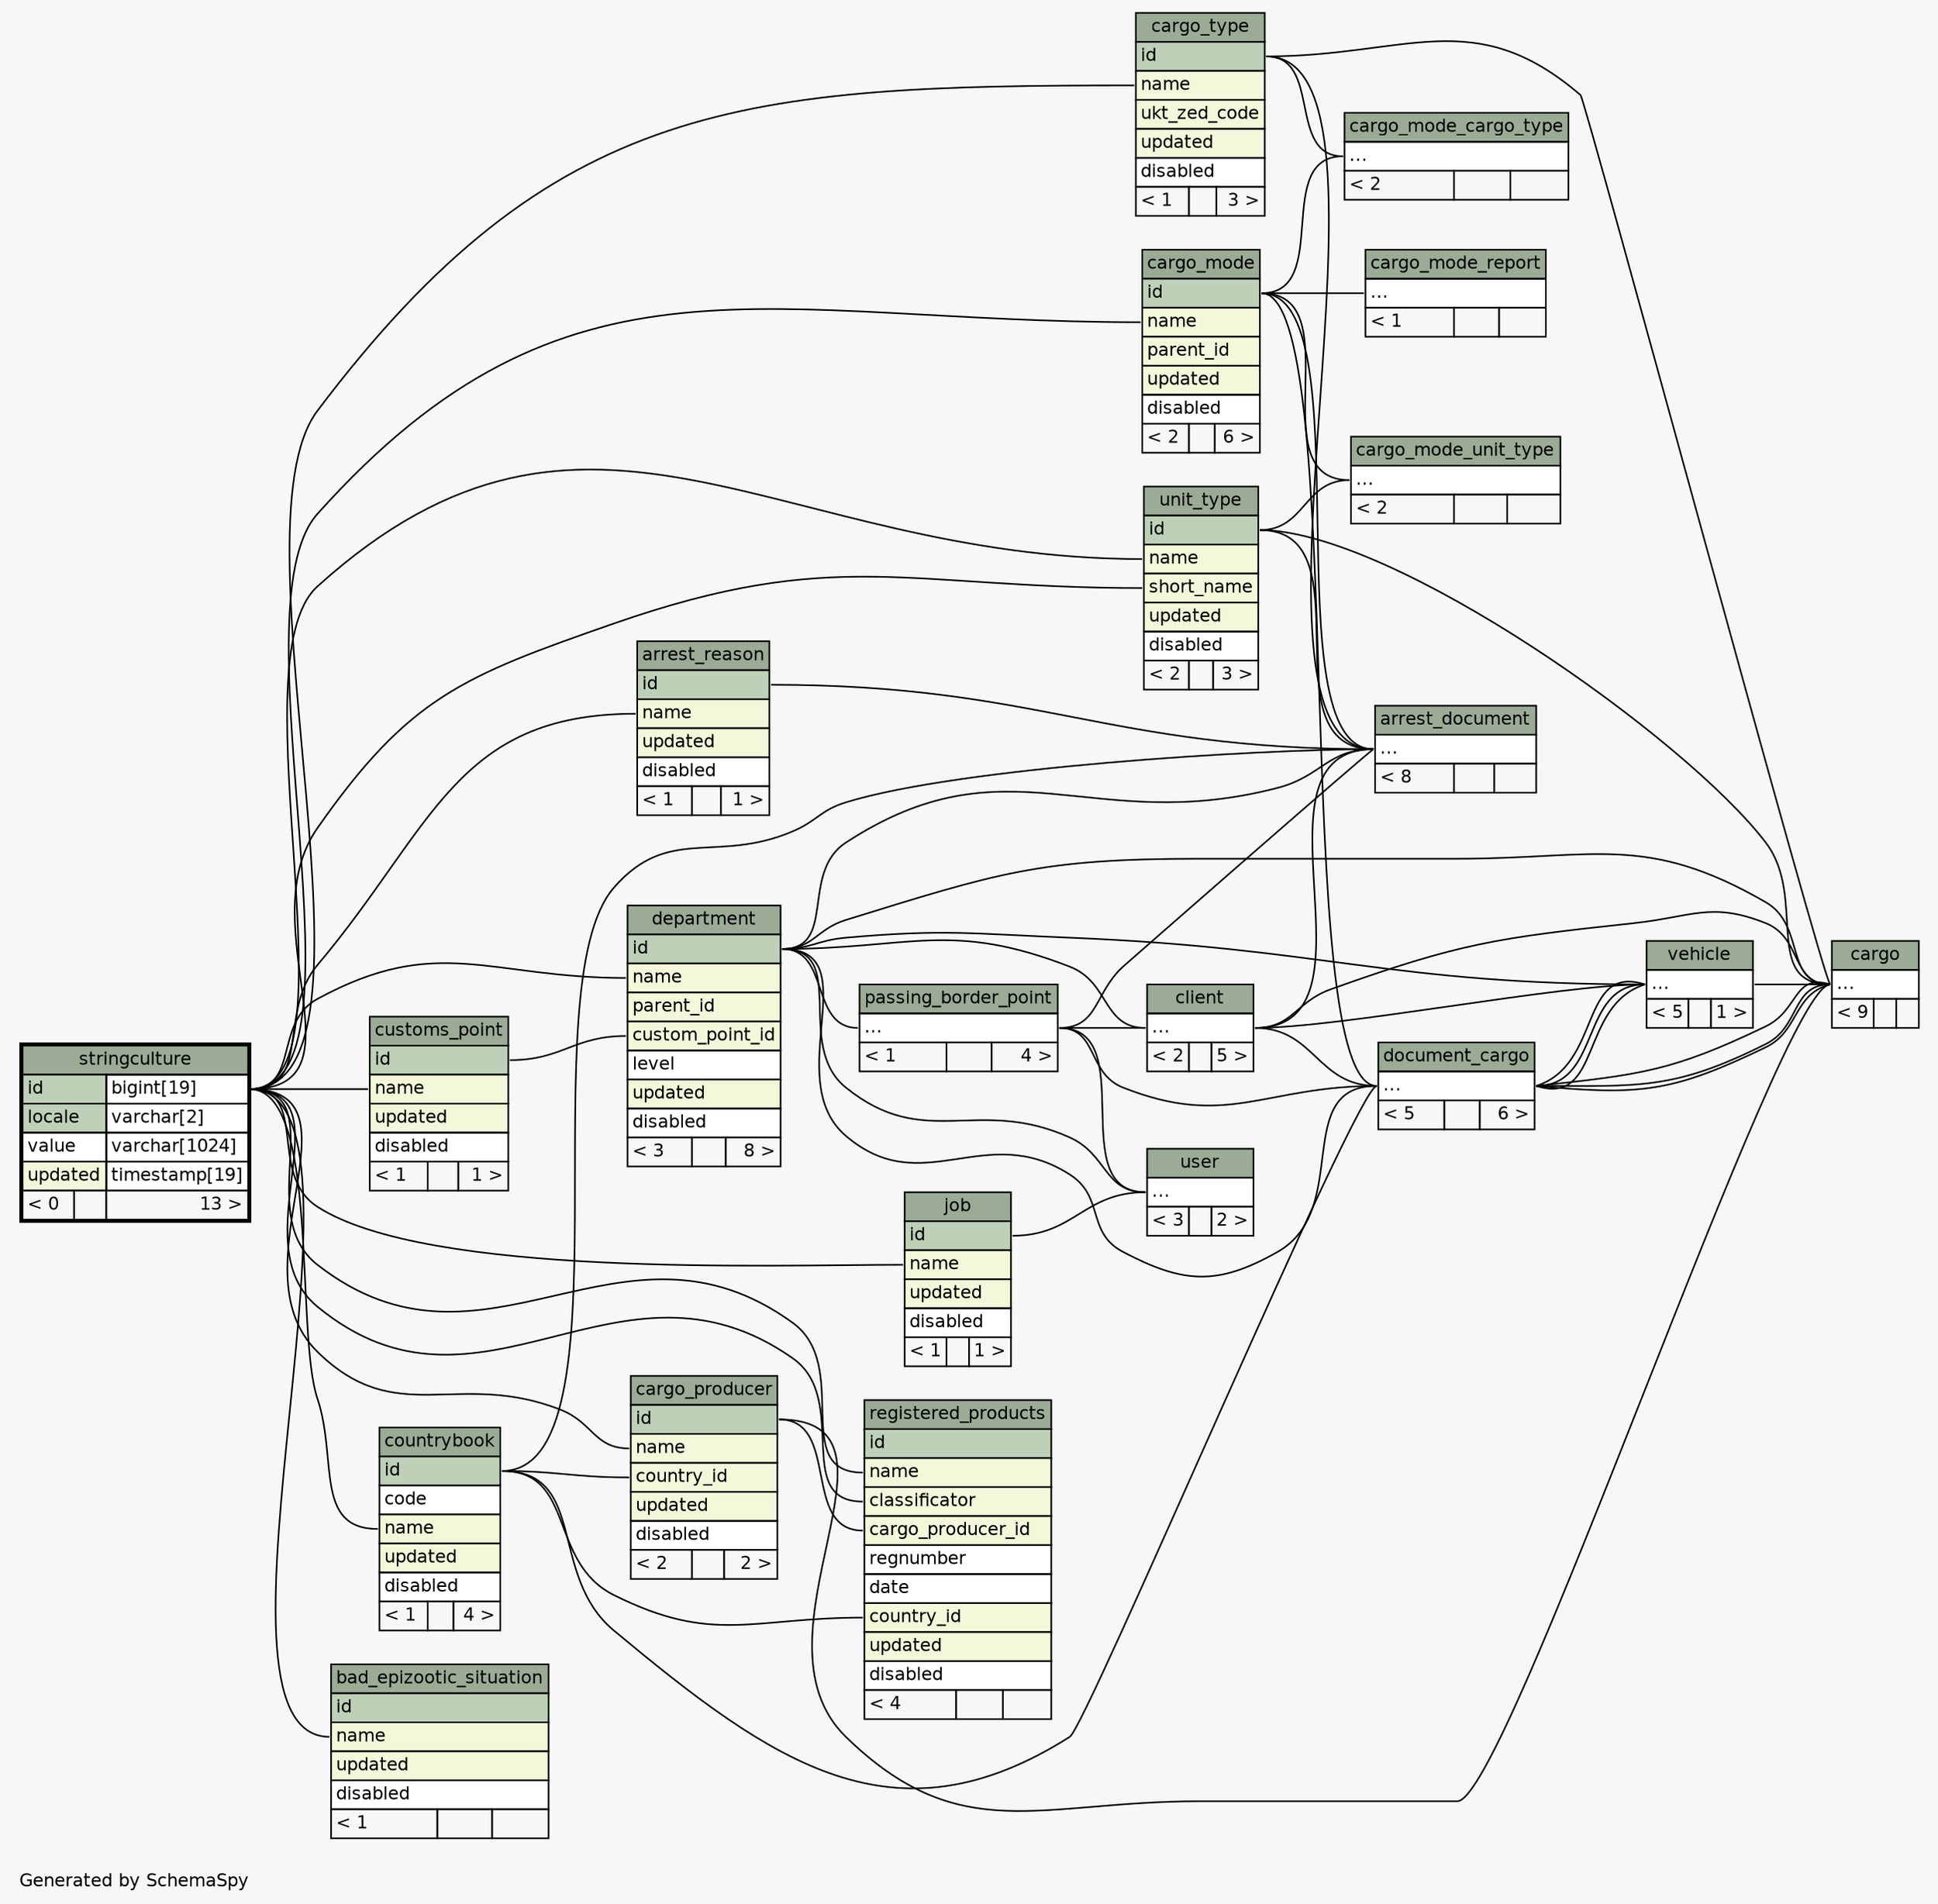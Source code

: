 // dot 2.26.3 on Windows Vista 6.0
// SchemaSpy rev 514
digraph "twoDegreesRelationshipsDiagram" {
  graph [
    rankdir="RL"
    bgcolor="#f7f7f7"
    label="\nGenerated by SchemaSpy"
    labeljust="l"
    nodesep="0.18"
    ranksep="0.46"
    fontname="Helvetica"
    fontsize="11"
  ];
  node [
    fontname="Helvetica"
    fontsize="11"
    shape="plaintext"
  ];
  edge [
    arrowsize="0.8"
  ];
  "arrest_document":"elipses":w -> "arrest_reason":"id":e [arrowhead=none arrowtail=crowodot];
  "arrest_document":"elipses":w -> "cargo_mode":"id":e [arrowhead=none arrowtail=crowodot];
  "arrest_document":"elipses":w -> "countrybook":"id":e [arrowhead=none arrowtail=crowodot];
  "arrest_document":"elipses":w -> "cargo_type":"id":e [arrowhead=none arrowtail=crowodot];
  "arrest_document":"elipses":w -> "client":"elipses":e [arrowhead=none arrowtail=crowodot];
  "arrest_document":"elipses":w -> "department":"id":e [arrowhead=none arrowtail=crowodot];
  "arrest_document":"elipses":w -> "passing_border_point":"elipses":e [arrowhead=none arrowtail=crowodot];
  "arrest_document":"elipses":w -> "unit_type":"id":e [arrowhead=none arrowtail=crowodot];
  "arrest_reason":"name":w -> "stringculture":"id.type":e [arrowhead=none arrowtail=crowodot];
  "bad_epizootic_situation":"name":w -> "stringculture":"id.type":e [arrowhead=none arrowtail=crowodot];
  "cargo":"elipses":w -> "cargo_producer":"id":e [arrowhead=none arrowtail=crowodot];
  "cargo":"elipses":w -> "cargo_type":"id":e [arrowhead=none arrowtail=crowodot];
  "cargo":"elipses":w -> "client":"elipses":e [arrowhead=none arrowtail=crowodot];
  "cargo":"elipses":w -> "document_cargo":"elipses":e [arrowhead=none arrowtail=crowodot];
  "cargo":"elipses":w -> "department":"id":e [arrowhead=none arrowtail=crowodot];
  "cargo":"elipses":w -> "document_cargo":"elipses":e [arrowhead=none arrowtail=crowodot];
  "cargo":"elipses":w -> "document_cargo":"elipses":e [arrowhead=none arrowtail=crowodot];
  "cargo":"elipses":w -> "unit_type":"id":e [arrowhead=none arrowtail=crowodot];
  "cargo":"elipses":w -> "vehicle":"elipses":e [arrowhead=none arrowtail=crowodot];
  "cargo_mode":"name":w -> "stringculture":"id.type":e [arrowhead=none arrowtail=crowodot];
  "cargo_mode_cargo_type":"elipses":w -> "cargo_mode":"id":e [arrowhead=none arrowtail=crowodot];
  "cargo_mode_cargo_type":"elipses":w -> "cargo_type":"id":e [arrowhead=none arrowtail=crowodot];
  "cargo_mode_report":"elipses":w -> "cargo_mode":"id":e [arrowhead=none arrowtail=crowodot];
  "cargo_mode_unit_type":"elipses":w -> "cargo_mode":"id":e [arrowhead=none arrowtail=crowodot];
  "cargo_mode_unit_type":"elipses":w -> "unit_type":"id":e [arrowhead=none arrowtail=crowodot];
  "cargo_producer":"country_id":w -> "countrybook":"id":e [arrowhead=none arrowtail=crowodot];
  "cargo_producer":"name":w -> "stringculture":"id.type":e [arrowhead=none arrowtail=crowodot];
  "cargo_type":"name":w -> "stringculture":"id.type":e [arrowhead=none arrowtail=crowodot];
  "client":"elipses":w -> "department":"id":e [arrowhead=none arrowtail=crowodot];
  "client":"elipses":w -> "passing_border_point":"elipses":e [arrowhead=none arrowtail=crowodot];
  "countrybook":"name":w -> "stringculture":"id.type":e [arrowhead=none arrowtail=crowodot];
  "customs_point":"name":w -> "stringculture":"id.type":e [arrowhead=none arrowtail=crowodot];
  "department":"custom_point_id":w -> "customs_point":"id":e [arrowhead=none arrowtail=crowodot];
  "department":"name":w -> "stringculture":"id.type":e [arrowhead=none arrowtail=crowodot];
  "document_cargo":"elipses":w -> "cargo_mode":"id":e [arrowhead=none arrowtail=crowodot];
  "document_cargo":"elipses":w -> "countrybook":"id":e [arrowhead=none arrowtail=crowodot];
  "document_cargo":"elipses":w -> "client":"elipses":e [arrowhead=none arrowtail=crowodot];
  "document_cargo":"elipses":w -> "department":"id":e [arrowhead=none arrowtail=crowodot];
  "document_cargo":"elipses":w -> "passing_border_point":"elipses":e [arrowhead=none arrowtail=crowodot];
  "job":"name":w -> "stringculture":"id.type":e [arrowhead=none arrowtail=crowodot];
  "passing_border_point":"elipses":w -> "department":"id":e [arrowhead=none arrowtail=crowodot];
  "registered_products":"cargo_producer_id":w -> "cargo_producer":"id":e [arrowhead=none arrowtail=crowodot];
  "registered_products":"classificator":w -> "stringculture":"id.type":e [arrowhead=none arrowtail=crowodot];
  "registered_products":"country_id":w -> "countrybook":"id":e [arrowhead=none arrowtail=crowodot];
  "registered_products":"name":w -> "stringculture":"id.type":e [arrowhead=none arrowtail=crowodot];
  "unit_type":"name":w -> "stringculture":"id.type":e [arrowhead=none arrowtail=crowodot];
  "unit_type":"short_name":w -> "stringculture":"id.type":e [arrowhead=none arrowtail=crowodot];
  "user":"elipses":w -> "department":"id":e [arrowhead=none arrowtail=crowodot];
  "user":"elipses":w -> "job":"id":e [arrowhead=none arrowtail=crowodot];
  "user":"elipses":w -> "passing_border_point":"elipses":e [arrowhead=none arrowtail=crowodot];
  "vehicle":"elipses":w -> "client":"elipses":e [arrowhead=none arrowtail=crowodot];
  "vehicle":"elipses":w -> "document_cargo":"elipses":e [arrowhead=none arrowtail=crowodot];
  "vehicle":"elipses":w -> "department":"id":e [arrowhead=none arrowtail=crowodot];
  "vehicle":"elipses":w -> "document_cargo":"elipses":e [arrowhead=none arrowtail=crowodot];
  "vehicle":"elipses":w -> "document_cargo":"elipses":e [arrowhead=none arrowtail=crowodot];
  "arrest_document" [
    label=<
    <TABLE BORDER="0" CELLBORDER="1" CELLSPACING="0" BGCOLOR="#ffffff">
      <TR><TD COLSPAN="3" BGCOLOR="#9bab96" ALIGN="CENTER">arrest_document</TD></TR>
      <TR><TD PORT="elipses" COLSPAN="3" ALIGN="LEFT">...</TD></TR>
      <TR><TD ALIGN="LEFT" BGCOLOR="#f7f7f7">&lt; 8</TD><TD ALIGN="RIGHT" BGCOLOR="#f7f7f7">  </TD><TD ALIGN="RIGHT" BGCOLOR="#f7f7f7">  </TD></TR>
    </TABLE>>
    URL="arrest_document.html"
    tooltip="arrest_document"
  ];
  "arrest_reason" [
    label=<
    <TABLE BORDER="0" CELLBORDER="1" CELLSPACING="0" BGCOLOR="#ffffff">
      <TR><TD COLSPAN="3" BGCOLOR="#9bab96" ALIGN="CENTER">arrest_reason</TD></TR>
      <TR><TD PORT="id" COLSPAN="3" BGCOLOR="#bed1b8" ALIGN="LEFT">id</TD></TR>
      <TR><TD PORT="name" COLSPAN="3" BGCOLOR="#f4f7da" ALIGN="LEFT">name</TD></TR>
      <TR><TD PORT="updated" COLSPAN="3" BGCOLOR="#f4f7da" ALIGN="LEFT">updated</TD></TR>
      <TR><TD PORT="disabled" COLSPAN="3" ALIGN="LEFT">disabled</TD></TR>
      <TR><TD ALIGN="LEFT" BGCOLOR="#f7f7f7">&lt; 1</TD><TD ALIGN="RIGHT" BGCOLOR="#f7f7f7">  </TD><TD ALIGN="RIGHT" BGCOLOR="#f7f7f7">1 &gt;</TD></TR>
    </TABLE>>
    URL="arrest_reason.html"
    tooltip="arrest_reason"
  ];
  "bad_epizootic_situation" [
    label=<
    <TABLE BORDER="0" CELLBORDER="1" CELLSPACING="0" BGCOLOR="#ffffff">
      <TR><TD COLSPAN="3" BGCOLOR="#9bab96" ALIGN="CENTER">bad_epizootic_situation</TD></TR>
      <TR><TD PORT="id" COLSPAN="3" BGCOLOR="#bed1b8" ALIGN="LEFT">id</TD></TR>
      <TR><TD PORT="name" COLSPAN="3" BGCOLOR="#f4f7da" ALIGN="LEFT">name</TD></TR>
      <TR><TD PORT="updated" COLSPAN="3" BGCOLOR="#f4f7da" ALIGN="LEFT">updated</TD></TR>
      <TR><TD PORT="disabled" COLSPAN="3" ALIGN="LEFT">disabled</TD></TR>
      <TR><TD ALIGN="LEFT" BGCOLOR="#f7f7f7">&lt; 1</TD><TD ALIGN="RIGHT" BGCOLOR="#f7f7f7">  </TD><TD ALIGN="RIGHT" BGCOLOR="#f7f7f7">  </TD></TR>
    </TABLE>>
    URL="bad_epizootic_situation.html"
    tooltip="bad_epizootic_situation"
  ];
  "cargo" [
    label=<
    <TABLE BORDER="0" CELLBORDER="1" CELLSPACING="0" BGCOLOR="#ffffff">
      <TR><TD COLSPAN="3" BGCOLOR="#9bab96" ALIGN="CENTER">cargo</TD></TR>
      <TR><TD PORT="elipses" COLSPAN="3" ALIGN="LEFT">...</TD></TR>
      <TR><TD ALIGN="LEFT" BGCOLOR="#f7f7f7">&lt; 9</TD><TD ALIGN="RIGHT" BGCOLOR="#f7f7f7">  </TD><TD ALIGN="RIGHT" BGCOLOR="#f7f7f7">  </TD></TR>
    </TABLE>>
    URL="cargo.html"
    tooltip="cargo"
  ];
  "cargo_mode" [
    label=<
    <TABLE BORDER="0" CELLBORDER="1" CELLSPACING="0" BGCOLOR="#ffffff">
      <TR><TD COLSPAN="3" BGCOLOR="#9bab96" ALIGN="CENTER">cargo_mode</TD></TR>
      <TR><TD PORT="id" COLSPAN="3" BGCOLOR="#bed1b8" ALIGN="LEFT">id</TD></TR>
      <TR><TD PORT="name" COLSPAN="3" BGCOLOR="#f4f7da" ALIGN="LEFT">name</TD></TR>
      <TR><TD PORT="parent_id" COLSPAN="3" BGCOLOR="#f4f7da" ALIGN="LEFT">parent_id</TD></TR>
      <TR><TD PORT="updated" COLSPAN="3" BGCOLOR="#f4f7da" ALIGN="LEFT">updated</TD></TR>
      <TR><TD PORT="disabled" COLSPAN="3" ALIGN="LEFT">disabled</TD></TR>
      <TR><TD ALIGN="LEFT" BGCOLOR="#f7f7f7">&lt; 2</TD><TD ALIGN="RIGHT" BGCOLOR="#f7f7f7">  </TD><TD ALIGN="RIGHT" BGCOLOR="#f7f7f7">6 &gt;</TD></TR>
    </TABLE>>
    URL="cargo_mode.html"
    tooltip="cargo_mode"
  ];
  "cargo_mode_cargo_type" [
    label=<
    <TABLE BORDER="0" CELLBORDER="1" CELLSPACING="0" BGCOLOR="#ffffff">
      <TR><TD COLSPAN="3" BGCOLOR="#9bab96" ALIGN="CENTER">cargo_mode_cargo_type</TD></TR>
      <TR><TD PORT="elipses" COLSPAN="3" ALIGN="LEFT">...</TD></TR>
      <TR><TD ALIGN="LEFT" BGCOLOR="#f7f7f7">&lt; 2</TD><TD ALIGN="RIGHT" BGCOLOR="#f7f7f7">  </TD><TD ALIGN="RIGHT" BGCOLOR="#f7f7f7">  </TD></TR>
    </TABLE>>
    URL="cargo_mode_cargo_type.html"
    tooltip="cargo_mode_cargo_type"
  ];
  "cargo_mode_report" [
    label=<
    <TABLE BORDER="0" CELLBORDER="1" CELLSPACING="0" BGCOLOR="#ffffff">
      <TR><TD COLSPAN="3" BGCOLOR="#9bab96" ALIGN="CENTER">cargo_mode_report</TD></TR>
      <TR><TD PORT="elipses" COLSPAN="3" ALIGN="LEFT">...</TD></TR>
      <TR><TD ALIGN="LEFT" BGCOLOR="#f7f7f7">&lt; 1</TD><TD ALIGN="RIGHT" BGCOLOR="#f7f7f7">  </TD><TD ALIGN="RIGHT" BGCOLOR="#f7f7f7">  </TD></TR>
    </TABLE>>
    URL="cargo_mode_report.html"
    tooltip="cargo_mode_report"
  ];
  "cargo_mode_unit_type" [
    label=<
    <TABLE BORDER="0" CELLBORDER="1" CELLSPACING="0" BGCOLOR="#ffffff">
      <TR><TD COLSPAN="3" BGCOLOR="#9bab96" ALIGN="CENTER">cargo_mode_unit_type</TD></TR>
      <TR><TD PORT="elipses" COLSPAN="3" ALIGN="LEFT">...</TD></TR>
      <TR><TD ALIGN="LEFT" BGCOLOR="#f7f7f7">&lt; 2</TD><TD ALIGN="RIGHT" BGCOLOR="#f7f7f7">  </TD><TD ALIGN="RIGHT" BGCOLOR="#f7f7f7">  </TD></TR>
    </TABLE>>
    URL="cargo_mode_unit_type.html"
    tooltip="cargo_mode_unit_type"
  ];
  "cargo_producer" [
    label=<
    <TABLE BORDER="0" CELLBORDER="1" CELLSPACING="0" BGCOLOR="#ffffff">
      <TR><TD COLSPAN="3" BGCOLOR="#9bab96" ALIGN="CENTER">cargo_producer</TD></TR>
      <TR><TD PORT="id" COLSPAN="3" BGCOLOR="#bed1b8" ALIGN="LEFT">id</TD></TR>
      <TR><TD PORT="name" COLSPAN="3" BGCOLOR="#f4f7da" ALIGN="LEFT">name</TD></TR>
      <TR><TD PORT="country_id" COLSPAN="3" BGCOLOR="#f4f7da" ALIGN="LEFT">country_id</TD></TR>
      <TR><TD PORT="updated" COLSPAN="3" BGCOLOR="#f4f7da" ALIGN="LEFT">updated</TD></TR>
      <TR><TD PORT="disabled" COLSPAN="3" ALIGN="LEFT">disabled</TD></TR>
      <TR><TD ALIGN="LEFT" BGCOLOR="#f7f7f7">&lt; 2</TD><TD ALIGN="RIGHT" BGCOLOR="#f7f7f7">  </TD><TD ALIGN="RIGHT" BGCOLOR="#f7f7f7">2 &gt;</TD></TR>
    </TABLE>>
    URL="cargo_producer.html"
    tooltip="cargo_producer"
  ];
  "cargo_type" [
    label=<
    <TABLE BORDER="0" CELLBORDER="1" CELLSPACING="0" BGCOLOR="#ffffff">
      <TR><TD COLSPAN="3" BGCOLOR="#9bab96" ALIGN="CENTER">cargo_type</TD></TR>
      <TR><TD PORT="id" COLSPAN="3" BGCOLOR="#bed1b8" ALIGN="LEFT">id</TD></TR>
      <TR><TD PORT="name" COLSPAN="3" BGCOLOR="#f4f7da" ALIGN="LEFT">name</TD></TR>
      <TR><TD PORT="ukt_zed_code" COLSPAN="3" BGCOLOR="#f4f7da" ALIGN="LEFT">ukt_zed_code</TD></TR>
      <TR><TD PORT="updated" COLSPAN="3" BGCOLOR="#f4f7da" ALIGN="LEFT">updated</TD></TR>
      <TR><TD PORT="disabled" COLSPAN="3" ALIGN="LEFT">disabled</TD></TR>
      <TR><TD ALIGN="LEFT" BGCOLOR="#f7f7f7">&lt; 1</TD><TD ALIGN="RIGHT" BGCOLOR="#f7f7f7">  </TD><TD ALIGN="RIGHT" BGCOLOR="#f7f7f7">3 &gt;</TD></TR>
    </TABLE>>
    URL="cargo_type.html"
    tooltip="cargo_type"
  ];
  "client" [
    label=<
    <TABLE BORDER="0" CELLBORDER="1" CELLSPACING="0" BGCOLOR="#ffffff">
      <TR><TD COLSPAN="3" BGCOLOR="#9bab96" ALIGN="CENTER">client</TD></TR>
      <TR><TD PORT="elipses" COLSPAN="3" ALIGN="LEFT">...</TD></TR>
      <TR><TD ALIGN="LEFT" BGCOLOR="#f7f7f7">&lt; 2</TD><TD ALIGN="RIGHT" BGCOLOR="#f7f7f7">  </TD><TD ALIGN="RIGHT" BGCOLOR="#f7f7f7">5 &gt;</TD></TR>
    </TABLE>>
    URL="client.html"
    tooltip="client"
  ];
  "countrybook" [
    label=<
    <TABLE BORDER="0" CELLBORDER="1" CELLSPACING="0" BGCOLOR="#ffffff">
      <TR><TD COLSPAN="3" BGCOLOR="#9bab96" ALIGN="CENTER">countrybook</TD></TR>
      <TR><TD PORT="id" COLSPAN="3" BGCOLOR="#bed1b8" ALIGN="LEFT">id</TD></TR>
      <TR><TD PORT="code" COLSPAN="3" ALIGN="LEFT">code</TD></TR>
      <TR><TD PORT="name" COLSPAN="3" BGCOLOR="#f4f7da" ALIGN="LEFT">name</TD></TR>
      <TR><TD PORT="updated" COLSPAN="3" BGCOLOR="#f4f7da" ALIGN="LEFT">updated</TD></TR>
      <TR><TD PORT="disabled" COLSPAN="3" ALIGN="LEFT">disabled</TD></TR>
      <TR><TD ALIGN="LEFT" BGCOLOR="#f7f7f7">&lt; 1</TD><TD ALIGN="RIGHT" BGCOLOR="#f7f7f7">  </TD><TD ALIGN="RIGHT" BGCOLOR="#f7f7f7">4 &gt;</TD></TR>
    </TABLE>>
    URL="countrybook.html"
    tooltip="countrybook"
  ];
  "customs_point" [
    label=<
    <TABLE BORDER="0" CELLBORDER="1" CELLSPACING="0" BGCOLOR="#ffffff">
      <TR><TD COLSPAN="3" BGCOLOR="#9bab96" ALIGN="CENTER">customs_point</TD></TR>
      <TR><TD PORT="id" COLSPAN="3" BGCOLOR="#bed1b8" ALIGN="LEFT">id</TD></TR>
      <TR><TD PORT="name" COLSPAN="3" BGCOLOR="#f4f7da" ALIGN="LEFT">name</TD></TR>
      <TR><TD PORT="updated" COLSPAN="3" BGCOLOR="#f4f7da" ALIGN="LEFT">updated</TD></TR>
      <TR><TD PORT="disabled" COLSPAN="3" ALIGN="LEFT">disabled</TD></TR>
      <TR><TD ALIGN="LEFT" BGCOLOR="#f7f7f7">&lt; 1</TD><TD ALIGN="RIGHT" BGCOLOR="#f7f7f7">  </TD><TD ALIGN="RIGHT" BGCOLOR="#f7f7f7">1 &gt;</TD></TR>
    </TABLE>>
    URL="customs_point.html"
    tooltip="customs_point"
  ];
  "department" [
    label=<
    <TABLE BORDER="0" CELLBORDER="1" CELLSPACING="0" BGCOLOR="#ffffff">
      <TR><TD COLSPAN="3" BGCOLOR="#9bab96" ALIGN="CENTER">department</TD></TR>
      <TR><TD PORT="id" COLSPAN="3" BGCOLOR="#bed1b8" ALIGN="LEFT">id</TD></TR>
      <TR><TD PORT="name" COLSPAN="3" BGCOLOR="#f4f7da" ALIGN="LEFT">name</TD></TR>
      <TR><TD PORT="parent_id" COLSPAN="3" BGCOLOR="#f4f7da" ALIGN="LEFT">parent_id</TD></TR>
      <TR><TD PORT="custom_point_id" COLSPAN="3" BGCOLOR="#f4f7da" ALIGN="LEFT">custom_point_id</TD></TR>
      <TR><TD PORT="level" COLSPAN="3" ALIGN="LEFT">level</TD></TR>
      <TR><TD PORT="updated" COLSPAN="3" BGCOLOR="#f4f7da" ALIGN="LEFT">updated</TD></TR>
      <TR><TD PORT="disabled" COLSPAN="3" ALIGN="LEFT">disabled</TD></TR>
      <TR><TD ALIGN="LEFT" BGCOLOR="#f7f7f7">&lt; 3</TD><TD ALIGN="RIGHT" BGCOLOR="#f7f7f7">  </TD><TD ALIGN="RIGHT" BGCOLOR="#f7f7f7">8 &gt;</TD></TR>
    </TABLE>>
    URL="department.html"
    tooltip="department"
  ];
  "document_cargo" [
    label=<
    <TABLE BORDER="0" CELLBORDER="1" CELLSPACING="0" BGCOLOR="#ffffff">
      <TR><TD COLSPAN="3" BGCOLOR="#9bab96" ALIGN="CENTER">document_cargo</TD></TR>
      <TR><TD PORT="elipses" COLSPAN="3" ALIGN="LEFT">...</TD></TR>
      <TR><TD ALIGN="LEFT" BGCOLOR="#f7f7f7">&lt; 5</TD><TD ALIGN="RIGHT" BGCOLOR="#f7f7f7">  </TD><TD ALIGN="RIGHT" BGCOLOR="#f7f7f7">6 &gt;</TD></TR>
    </TABLE>>
    URL="document_cargo.html"
    tooltip="document_cargo"
  ];
  "job" [
    label=<
    <TABLE BORDER="0" CELLBORDER="1" CELLSPACING="0" BGCOLOR="#ffffff">
      <TR><TD COLSPAN="3" BGCOLOR="#9bab96" ALIGN="CENTER">job</TD></TR>
      <TR><TD PORT="id" COLSPAN="3" BGCOLOR="#bed1b8" ALIGN="LEFT">id</TD></TR>
      <TR><TD PORT="name" COLSPAN="3" BGCOLOR="#f4f7da" ALIGN="LEFT">name</TD></TR>
      <TR><TD PORT="updated" COLSPAN="3" BGCOLOR="#f4f7da" ALIGN="LEFT">updated</TD></TR>
      <TR><TD PORT="disabled" COLSPAN="3" ALIGN="LEFT">disabled</TD></TR>
      <TR><TD ALIGN="LEFT" BGCOLOR="#f7f7f7">&lt; 1</TD><TD ALIGN="RIGHT" BGCOLOR="#f7f7f7">  </TD><TD ALIGN="RIGHT" BGCOLOR="#f7f7f7">1 &gt;</TD></TR>
    </TABLE>>
    URL="job.html"
    tooltip="job"
  ];
  "passing_border_point" [
    label=<
    <TABLE BORDER="0" CELLBORDER="1" CELLSPACING="0" BGCOLOR="#ffffff">
      <TR><TD COLSPAN="3" BGCOLOR="#9bab96" ALIGN="CENTER">passing_border_point</TD></TR>
      <TR><TD PORT="elipses" COLSPAN="3" ALIGN="LEFT">...</TD></TR>
      <TR><TD ALIGN="LEFT" BGCOLOR="#f7f7f7">&lt; 1</TD><TD ALIGN="RIGHT" BGCOLOR="#f7f7f7">  </TD><TD ALIGN="RIGHT" BGCOLOR="#f7f7f7">4 &gt;</TD></TR>
    </TABLE>>
    URL="passing_border_point.html"
    tooltip="passing_border_point"
  ];
  "registered_products" [
    label=<
    <TABLE BORDER="0" CELLBORDER="1" CELLSPACING="0" BGCOLOR="#ffffff">
      <TR><TD COLSPAN="3" BGCOLOR="#9bab96" ALIGN="CENTER">registered_products</TD></TR>
      <TR><TD PORT="id" COLSPAN="3" BGCOLOR="#bed1b8" ALIGN="LEFT">id</TD></TR>
      <TR><TD PORT="name" COLSPAN="3" BGCOLOR="#f4f7da" ALIGN="LEFT">name</TD></TR>
      <TR><TD PORT="classificator" COLSPAN="3" BGCOLOR="#f4f7da" ALIGN="LEFT">classificator</TD></TR>
      <TR><TD PORT="cargo_producer_id" COLSPAN="3" BGCOLOR="#f4f7da" ALIGN="LEFT">cargo_producer_id</TD></TR>
      <TR><TD PORT="regnumber" COLSPAN="3" ALIGN="LEFT">regnumber</TD></TR>
      <TR><TD PORT="date" COLSPAN="3" ALIGN="LEFT">date</TD></TR>
      <TR><TD PORT="country_id" COLSPAN="3" BGCOLOR="#f4f7da" ALIGN="LEFT">country_id</TD></TR>
      <TR><TD PORT="updated" COLSPAN="3" BGCOLOR="#f4f7da" ALIGN="LEFT">updated</TD></TR>
      <TR><TD PORT="disabled" COLSPAN="3" ALIGN="LEFT">disabled</TD></TR>
      <TR><TD ALIGN="LEFT" BGCOLOR="#f7f7f7">&lt; 4</TD><TD ALIGN="RIGHT" BGCOLOR="#f7f7f7">  </TD><TD ALIGN="RIGHT" BGCOLOR="#f7f7f7">  </TD></TR>
    </TABLE>>
    URL="registered_products.html"
    tooltip="registered_products"
  ];
  "stringculture" [
    label=<
    <TABLE BORDER="2" CELLBORDER="1" CELLSPACING="0" BGCOLOR="#ffffff">
      <TR><TD COLSPAN="3" BGCOLOR="#9bab96" ALIGN="CENTER">stringculture</TD></TR>
      <TR><TD PORT="id" COLSPAN="2" BGCOLOR="#bed1b8" ALIGN="LEFT">id</TD><TD PORT="id.type" ALIGN="LEFT">bigint[19]</TD></TR>
      <TR><TD PORT="locale" COLSPAN="2" BGCOLOR="#bed1b8" ALIGN="LEFT">locale</TD><TD PORT="locale.type" ALIGN="LEFT">varchar[2]</TD></TR>
      <TR><TD PORT="value" COLSPAN="2" ALIGN="LEFT">value</TD><TD PORT="value.type" ALIGN="LEFT">varchar[1024]</TD></TR>
      <TR><TD PORT="updated" COLSPAN="2" BGCOLOR="#f4f7da" ALIGN="LEFT">updated</TD><TD PORT="updated.type" ALIGN="LEFT">timestamp[19]</TD></TR>
      <TR><TD ALIGN="LEFT" BGCOLOR="#f7f7f7">&lt; 0</TD><TD ALIGN="RIGHT" BGCOLOR="#f7f7f7">  </TD><TD ALIGN="RIGHT" BGCOLOR="#f7f7f7">13 &gt;</TD></TR>
    </TABLE>>
    URL="stringculture.html"
    tooltip="stringculture"
  ];
  "unit_type" [
    label=<
    <TABLE BORDER="0" CELLBORDER="1" CELLSPACING="0" BGCOLOR="#ffffff">
      <TR><TD COLSPAN="3" BGCOLOR="#9bab96" ALIGN="CENTER">unit_type</TD></TR>
      <TR><TD PORT="id" COLSPAN="3" BGCOLOR="#bed1b8" ALIGN="LEFT">id</TD></TR>
      <TR><TD PORT="name" COLSPAN="3" BGCOLOR="#f4f7da" ALIGN="LEFT">name</TD></TR>
      <TR><TD PORT="short_name" COLSPAN="3" BGCOLOR="#f4f7da" ALIGN="LEFT">short_name</TD></TR>
      <TR><TD PORT="updated" COLSPAN="3" BGCOLOR="#f4f7da" ALIGN="LEFT">updated</TD></TR>
      <TR><TD PORT="disabled" COLSPAN="3" ALIGN="LEFT">disabled</TD></TR>
      <TR><TD ALIGN="LEFT" BGCOLOR="#f7f7f7">&lt; 2</TD><TD ALIGN="RIGHT" BGCOLOR="#f7f7f7">  </TD><TD ALIGN="RIGHT" BGCOLOR="#f7f7f7">3 &gt;</TD></TR>
    </TABLE>>
    URL="unit_type.html"
    tooltip="unit_type"
  ];
  "user" [
    label=<
    <TABLE BORDER="0" CELLBORDER="1" CELLSPACING="0" BGCOLOR="#ffffff">
      <TR><TD COLSPAN="3" BGCOLOR="#9bab96" ALIGN="CENTER">user</TD></TR>
      <TR><TD PORT="elipses" COLSPAN="3" ALIGN="LEFT">...</TD></TR>
      <TR><TD ALIGN="LEFT" BGCOLOR="#f7f7f7">&lt; 3</TD><TD ALIGN="RIGHT" BGCOLOR="#f7f7f7">  </TD><TD ALIGN="RIGHT" BGCOLOR="#f7f7f7">2 &gt;</TD></TR>
    </TABLE>>
    URL="user.html"
    tooltip="user"
  ];
  "vehicle" [
    label=<
    <TABLE BORDER="0" CELLBORDER="1" CELLSPACING="0" BGCOLOR="#ffffff">
      <TR><TD COLSPAN="3" BGCOLOR="#9bab96" ALIGN="CENTER">vehicle</TD></TR>
      <TR><TD PORT="elipses" COLSPAN="3" ALIGN="LEFT">...</TD></TR>
      <TR><TD ALIGN="LEFT" BGCOLOR="#f7f7f7">&lt; 5</TD><TD ALIGN="RIGHT" BGCOLOR="#f7f7f7">  </TD><TD ALIGN="RIGHT" BGCOLOR="#f7f7f7">1 &gt;</TD></TR>
    </TABLE>>
    URL="vehicle.html"
    tooltip="vehicle"
  ];
}
